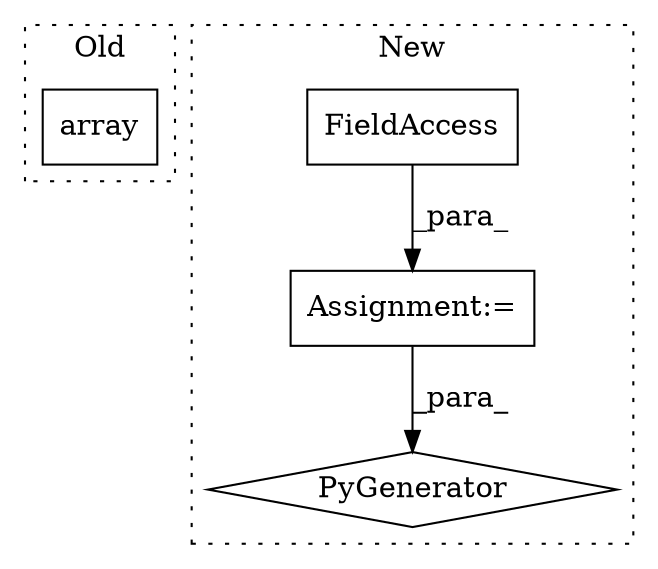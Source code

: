 digraph G {
subgraph cluster0 {
1 [label="array" a="32" s="12025,12325" l="26,-12" shape="box"];
label = "Old";
style="dotted";
}
subgraph cluster1 {
2 [label="PyGenerator" a="107" s="3859" l="266" shape="diamond"];
3 [label="Assignment:=" a="7" s="4089" l="23" shape="box"];
4 [label="FieldAccess" a="22" s="4096" l="7" shape="box"];
label = "New";
style="dotted";
}
3 -> 2 [label="_para_"];
4 -> 3 [label="_para_"];
}